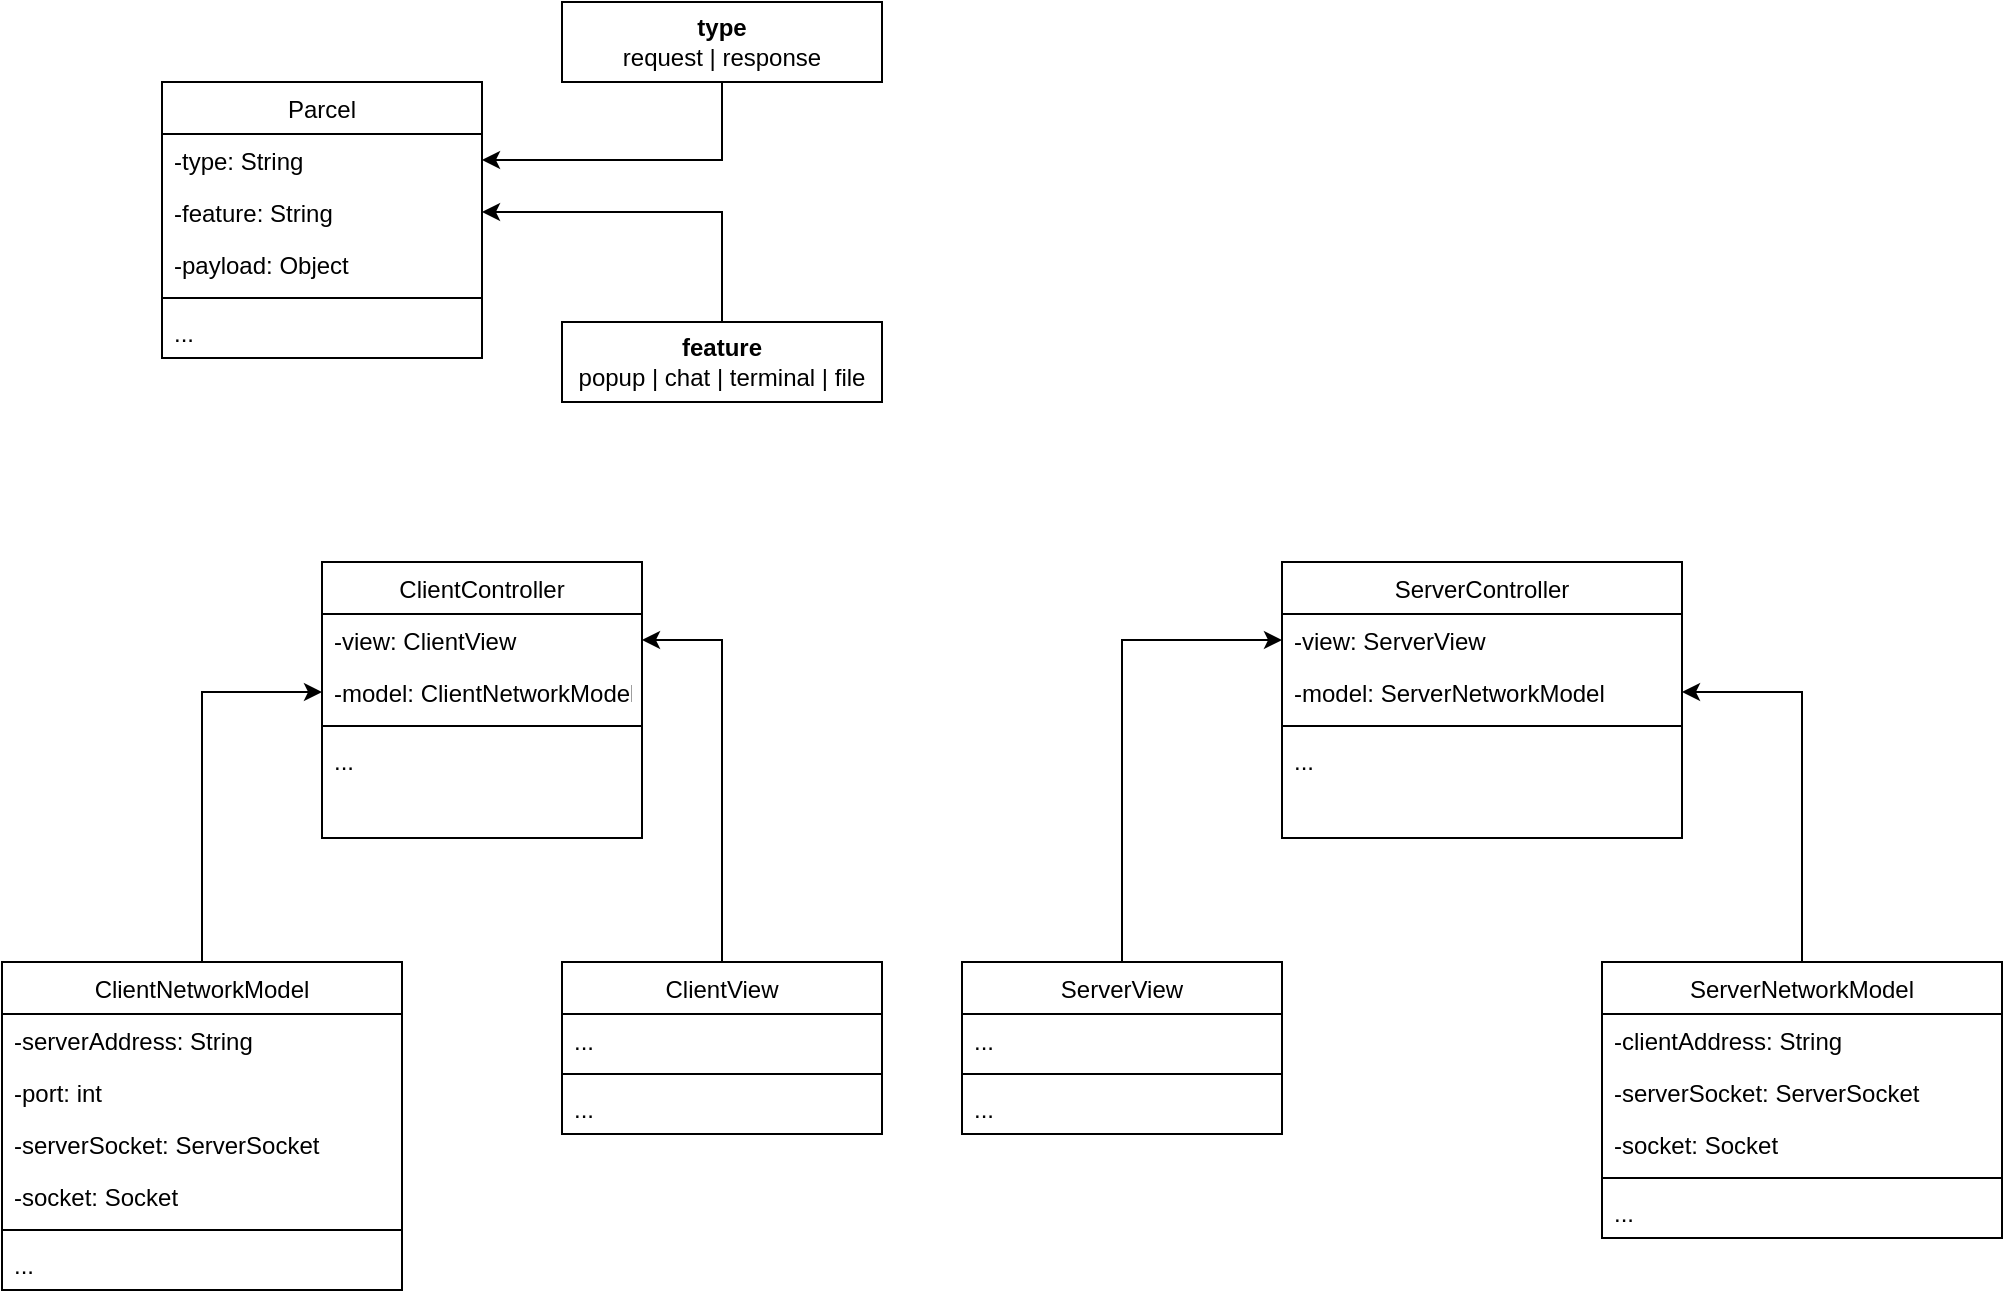 <mxfile version="14.6.6" type="google"><diagram id="C5RBs43oDa-KdzZeNtuy" name="Page-1"><mxGraphModel dx="1278" dy="588" grid="1" gridSize="10" guides="1" tooltips="1" connect="1" arrows="1" fold="1" page="1" pageScale="1" pageWidth="827" pageHeight="1169" math="0" shadow="0"><root><mxCell id="WIyWlLk6GJQsqaUBKTNV-0"/><mxCell id="WIyWlLk6GJQsqaUBKTNV-1" parent="WIyWlLk6GJQsqaUBKTNV-0"/><mxCell id="zkfFHV4jXpPFQw0GAbJ--6" value="ServerController" style="swimlane;fontStyle=0;align=center;verticalAlign=top;childLayout=stackLayout;horizontal=1;startSize=26;horizontalStack=0;resizeParent=1;resizeLast=0;collapsible=1;marginBottom=0;rounded=0;shadow=0;strokeWidth=1;" parent="WIyWlLk6GJQsqaUBKTNV-1" vertex="1"><mxGeometry x="720" y="360" width="200" height="138" as="geometry"><mxRectangle x="130" y="380" width="160" height="26" as="alternateBounds"/></mxGeometry></mxCell><mxCell id="zkfFHV4jXpPFQw0GAbJ--7" value="-view: ServerView" style="text;align=left;verticalAlign=top;spacingLeft=4;spacingRight=4;overflow=hidden;rotatable=0;points=[[0,0.5],[1,0.5]];portConstraint=eastwest;" parent="zkfFHV4jXpPFQw0GAbJ--6" vertex="1"><mxGeometry y="26" width="200" height="26" as="geometry"/></mxCell><mxCell id="zkfFHV4jXpPFQw0GAbJ--8" value="-model: ServerNetworkModel" style="text;align=left;verticalAlign=top;spacingLeft=4;spacingRight=4;overflow=hidden;rotatable=0;points=[[0,0.5],[1,0.5]];portConstraint=eastwest;rounded=0;shadow=0;html=0;" parent="zkfFHV4jXpPFQw0GAbJ--6" vertex="1"><mxGeometry y="52" width="200" height="26" as="geometry"/></mxCell><mxCell id="zkfFHV4jXpPFQw0GAbJ--9" value="" style="line;html=1;strokeWidth=1;align=left;verticalAlign=middle;spacingTop=-1;spacingLeft=3;spacingRight=3;rotatable=0;labelPosition=right;points=[];portConstraint=eastwest;" parent="zkfFHV4jXpPFQw0GAbJ--6" vertex="1"><mxGeometry y="78" width="200" height="8" as="geometry"/></mxCell><mxCell id="zkfFHV4jXpPFQw0GAbJ--11" value="..." style="text;align=left;verticalAlign=top;spacingLeft=4;spacingRight=4;overflow=hidden;rotatable=0;points=[[0,0.5],[1,0.5]];portConstraint=eastwest;" parent="zkfFHV4jXpPFQw0GAbJ--6" vertex="1"><mxGeometry y="86" width="200" height="26" as="geometry"/></mxCell><mxCell id="RxWASmUCeRKM9Ejxi1X4-29" style="edgeStyle=orthogonalEdgeStyle;rounded=0;orthogonalLoop=1;jettySize=auto;html=1;" edge="1" parent="WIyWlLk6GJQsqaUBKTNV-1" source="zkfFHV4jXpPFQw0GAbJ--13" target="zkfFHV4jXpPFQw0GAbJ--7"><mxGeometry relative="1" as="geometry"/></mxCell><mxCell id="zkfFHV4jXpPFQw0GAbJ--13" value="ServerView" style="swimlane;fontStyle=0;align=center;verticalAlign=top;childLayout=stackLayout;horizontal=1;startSize=26;horizontalStack=0;resizeParent=1;resizeLast=0;collapsible=1;marginBottom=0;rounded=0;shadow=0;strokeWidth=1;" parent="WIyWlLk6GJQsqaUBKTNV-1" vertex="1"><mxGeometry x="560" y="560" width="160" height="86" as="geometry"><mxRectangle x="340" y="380" width="170" height="26" as="alternateBounds"/></mxGeometry></mxCell><mxCell id="zkfFHV4jXpPFQw0GAbJ--14" value="..." style="text;align=left;verticalAlign=top;spacingLeft=4;spacingRight=4;overflow=hidden;rotatable=0;points=[[0,0.5],[1,0.5]];portConstraint=eastwest;" parent="zkfFHV4jXpPFQw0GAbJ--13" vertex="1"><mxGeometry y="26" width="160" height="26" as="geometry"/></mxCell><mxCell id="zkfFHV4jXpPFQw0GAbJ--15" value="" style="line;html=1;strokeWidth=1;align=left;verticalAlign=middle;spacingTop=-1;spacingLeft=3;spacingRight=3;rotatable=0;labelPosition=right;points=[];portConstraint=eastwest;" parent="zkfFHV4jXpPFQw0GAbJ--13" vertex="1"><mxGeometry y="52" width="160" height="8" as="geometry"/></mxCell><mxCell id="J8ovxvEvitUQPgTQ0-LW-12" value="..." style="text;align=left;verticalAlign=top;spacingLeft=4;spacingRight=4;overflow=hidden;rotatable=0;points=[[0,0.5],[1,0.5]];portConstraint=eastwest;" parent="zkfFHV4jXpPFQw0GAbJ--13" vertex="1"><mxGeometry y="60" width="160" height="26" as="geometry"/></mxCell><mxCell id="RxWASmUCeRKM9Ejxi1X4-30" style="edgeStyle=orthogonalEdgeStyle;rounded=0;orthogonalLoop=1;jettySize=auto;html=1;" edge="1" parent="WIyWlLk6GJQsqaUBKTNV-1" source="J8ovxvEvitUQPgTQ0-LW-0" target="zkfFHV4jXpPFQw0GAbJ--8"><mxGeometry relative="1" as="geometry"/></mxCell><mxCell id="J8ovxvEvitUQPgTQ0-LW-0" value="ServerNetworkModel" style="swimlane;fontStyle=0;align=center;verticalAlign=top;childLayout=stackLayout;horizontal=1;startSize=26;horizontalStack=0;resizeParent=1;resizeLast=0;collapsible=1;marginBottom=0;rounded=0;shadow=0;strokeWidth=1;" parent="WIyWlLk6GJQsqaUBKTNV-1" vertex="1"><mxGeometry x="880" y="560" width="200" height="138" as="geometry"><mxRectangle x="130" y="380" width="160" height="26" as="alternateBounds"/></mxGeometry></mxCell><mxCell id="RxWASmUCeRKM9Ejxi1X4-15" value="-clientAddress: String" style="text;align=left;verticalAlign=top;spacingLeft=4;spacingRight=4;overflow=hidden;rotatable=0;points=[[0,0.5],[1,0.5]];portConstraint=eastwest;rounded=0;shadow=0;html=0;" vertex="1" parent="J8ovxvEvitUQPgTQ0-LW-0"><mxGeometry y="26" width="200" height="26" as="geometry"/></mxCell><mxCell id="J8ovxvEvitUQPgTQ0-LW-2" value="-serverSocket: ServerSocket" style="text;align=left;verticalAlign=top;spacingLeft=4;spacingRight=4;overflow=hidden;rotatable=0;points=[[0,0.5],[1,0.5]];portConstraint=eastwest;rounded=0;shadow=0;html=0;" parent="J8ovxvEvitUQPgTQ0-LW-0" vertex="1"><mxGeometry y="52" width="200" height="26" as="geometry"/></mxCell><mxCell id="RxWASmUCeRKM9Ejxi1X4-14" value="-socket: Socket" style="text;align=left;verticalAlign=top;spacingLeft=4;spacingRight=4;overflow=hidden;rotatable=0;points=[[0,0.5],[1,0.5]];portConstraint=eastwest;rounded=0;shadow=0;html=0;" vertex="1" parent="J8ovxvEvitUQPgTQ0-LW-0"><mxGeometry y="78" width="200" height="26" as="geometry"/></mxCell><mxCell id="J8ovxvEvitUQPgTQ0-LW-3" value="" style="line;html=1;strokeWidth=1;align=left;verticalAlign=middle;spacingTop=-1;spacingLeft=3;spacingRight=3;rotatable=0;labelPosition=right;points=[];portConstraint=eastwest;" parent="J8ovxvEvitUQPgTQ0-LW-0" vertex="1"><mxGeometry y="104" width="200" height="8" as="geometry"/></mxCell><mxCell id="J8ovxvEvitUQPgTQ0-LW-4" value="..." style="text;align=left;verticalAlign=top;spacingLeft=4;spacingRight=4;overflow=hidden;rotatable=0;points=[[0,0.5],[1,0.5]];portConstraint=eastwest;" parent="J8ovxvEvitUQPgTQ0-LW-0" vertex="1"><mxGeometry y="112" width="200" height="26" as="geometry"/></mxCell><mxCell id="J8ovxvEvitUQPgTQ0-LW-5" value="Parcel" style="swimlane;fontStyle=0;align=center;verticalAlign=top;childLayout=stackLayout;horizontal=1;startSize=26;horizontalStack=0;resizeParent=1;resizeLast=0;collapsible=1;marginBottom=0;rounded=0;shadow=0;strokeWidth=1;" parent="WIyWlLk6GJQsqaUBKTNV-1" vertex="1"><mxGeometry x="160" y="120" width="160" height="138" as="geometry"><mxRectangle x="130" y="380" width="160" height="26" as="alternateBounds"/></mxGeometry></mxCell><mxCell id="RxWASmUCeRKM9Ejxi1X4-0" value="-type: String" style="text;align=left;verticalAlign=top;spacingLeft=4;spacingRight=4;overflow=hidden;rotatable=0;points=[[0,0.5],[1,0.5]];portConstraint=eastwest;" vertex="1" parent="J8ovxvEvitUQPgTQ0-LW-5"><mxGeometry y="26" width="160" height="26" as="geometry"/></mxCell><mxCell id="J8ovxvEvitUQPgTQ0-LW-6" value="-feature: String" style="text;align=left;verticalAlign=top;spacingLeft=4;spacingRight=4;overflow=hidden;rotatable=0;points=[[0,0.5],[1,0.5]];portConstraint=eastwest;" parent="J8ovxvEvitUQPgTQ0-LW-5" vertex="1"><mxGeometry y="52" width="160" height="26" as="geometry"/></mxCell><mxCell id="J8ovxvEvitUQPgTQ0-LW-7" value="-payload: Object" style="text;align=left;verticalAlign=top;spacingLeft=4;spacingRight=4;overflow=hidden;rotatable=0;points=[[0,0.5],[1,0.5]];portConstraint=eastwest;rounded=0;shadow=0;html=0;" parent="J8ovxvEvitUQPgTQ0-LW-5" vertex="1"><mxGeometry y="78" width="160" height="26" as="geometry"/></mxCell><mxCell id="J8ovxvEvitUQPgTQ0-LW-8" value="" style="line;html=1;strokeWidth=1;align=left;verticalAlign=middle;spacingTop=-1;spacingLeft=3;spacingRight=3;rotatable=0;labelPosition=right;points=[];portConstraint=eastwest;" parent="J8ovxvEvitUQPgTQ0-LW-5" vertex="1"><mxGeometry y="104" width="160" height="8" as="geometry"/></mxCell><mxCell id="J8ovxvEvitUQPgTQ0-LW-9" value="..." style="text;align=left;verticalAlign=top;spacingLeft=4;spacingRight=4;overflow=hidden;rotatable=0;points=[[0,0.5],[1,0.5]];portConstraint=eastwest;" parent="J8ovxvEvitUQPgTQ0-LW-5" vertex="1"><mxGeometry y="112" width="160" height="26" as="geometry"/></mxCell><mxCell id="RxWASmUCeRKM9Ejxi1X4-6" style="edgeStyle=orthogonalEdgeStyle;rounded=0;orthogonalLoop=1;jettySize=auto;html=1;" edge="1" parent="WIyWlLk6GJQsqaUBKTNV-1" source="RxWASmUCeRKM9Ejxi1X4-5" target="RxWASmUCeRKM9Ejxi1X4-0"><mxGeometry relative="1" as="geometry"/></mxCell><mxCell id="RxWASmUCeRKM9Ejxi1X4-5" value="&lt;b&gt;type&lt;/b&gt;&lt;br&gt;&lt;span&gt;request | response&lt;/span&gt;" style="rounded=0;whiteSpace=wrap;html=1;" vertex="1" parent="WIyWlLk6GJQsqaUBKTNV-1"><mxGeometry x="360" y="80" width="160" height="40" as="geometry"/></mxCell><mxCell id="RxWASmUCeRKM9Ejxi1X4-8" style="edgeStyle=orthogonalEdgeStyle;rounded=0;orthogonalLoop=1;jettySize=auto;html=1;" edge="1" parent="WIyWlLk6GJQsqaUBKTNV-1" source="RxWASmUCeRKM9Ejxi1X4-7" target="J8ovxvEvitUQPgTQ0-LW-6"><mxGeometry relative="1" as="geometry"/></mxCell><mxCell id="RxWASmUCeRKM9Ejxi1X4-7" value="&lt;b&gt;feature&lt;/b&gt;&lt;br&gt;popup | chat | terminal | file" style="rounded=0;whiteSpace=wrap;html=1;" vertex="1" parent="WIyWlLk6GJQsqaUBKTNV-1"><mxGeometry x="360" y="240" width="160" height="40" as="geometry"/></mxCell><mxCell id="RxWASmUCeRKM9Ejxi1X4-9" value="ClientController" style="swimlane;fontStyle=0;align=center;verticalAlign=top;childLayout=stackLayout;horizontal=1;startSize=26;horizontalStack=0;resizeParent=1;resizeLast=0;collapsible=1;marginBottom=0;rounded=0;shadow=0;strokeWidth=1;" vertex="1" parent="WIyWlLk6GJQsqaUBKTNV-1"><mxGeometry x="240" y="360" width="160" height="138" as="geometry"><mxRectangle x="130" y="380" width="160" height="26" as="alternateBounds"/></mxGeometry></mxCell><mxCell id="RxWASmUCeRKM9Ejxi1X4-10" value="-view: ClientView" style="text;align=left;verticalAlign=top;spacingLeft=4;spacingRight=4;overflow=hidden;rotatable=0;points=[[0,0.5],[1,0.5]];portConstraint=eastwest;" vertex="1" parent="RxWASmUCeRKM9Ejxi1X4-9"><mxGeometry y="26" width="160" height="26" as="geometry"/></mxCell><mxCell id="RxWASmUCeRKM9Ejxi1X4-11" value="-model: ClientNetworkModel" style="text;align=left;verticalAlign=top;spacingLeft=4;spacingRight=4;overflow=hidden;rotatable=0;points=[[0,0.5],[1,0.5]];portConstraint=eastwest;rounded=0;shadow=0;html=0;" vertex="1" parent="RxWASmUCeRKM9Ejxi1X4-9"><mxGeometry y="52" width="160" height="26" as="geometry"/></mxCell><mxCell id="RxWASmUCeRKM9Ejxi1X4-12" value="" style="line;html=1;strokeWidth=1;align=left;verticalAlign=middle;spacingTop=-1;spacingLeft=3;spacingRight=3;rotatable=0;labelPosition=right;points=[];portConstraint=eastwest;" vertex="1" parent="RxWASmUCeRKM9Ejxi1X4-9"><mxGeometry y="78" width="160" height="8" as="geometry"/></mxCell><mxCell id="RxWASmUCeRKM9Ejxi1X4-13" value="..." style="text;align=left;verticalAlign=top;spacingLeft=4;spacingRight=4;overflow=hidden;rotatable=0;points=[[0,0.5],[1,0.5]];portConstraint=eastwest;" vertex="1" parent="RxWASmUCeRKM9Ejxi1X4-9"><mxGeometry y="86" width="160" height="26" as="geometry"/></mxCell><mxCell id="RxWASmUCeRKM9Ejxi1X4-27" style="edgeStyle=orthogonalEdgeStyle;rounded=0;orthogonalLoop=1;jettySize=auto;html=1;" edge="1" parent="WIyWlLk6GJQsqaUBKTNV-1" source="RxWASmUCeRKM9Ejxi1X4-16" target="RxWASmUCeRKM9Ejxi1X4-11"><mxGeometry relative="1" as="geometry"/></mxCell><mxCell id="RxWASmUCeRKM9Ejxi1X4-16" value="ClientNetworkModel" style="swimlane;fontStyle=0;align=center;verticalAlign=top;childLayout=stackLayout;horizontal=1;startSize=26;horizontalStack=0;resizeParent=1;resizeLast=0;collapsible=1;marginBottom=0;rounded=0;shadow=0;strokeWidth=1;" vertex="1" parent="WIyWlLk6GJQsqaUBKTNV-1"><mxGeometry x="80" y="560" width="200" height="164" as="geometry"><mxRectangle x="130" y="380" width="160" height="26" as="alternateBounds"/></mxGeometry></mxCell><mxCell id="RxWASmUCeRKM9Ejxi1X4-17" value="-serverAddress: String" style="text;align=left;verticalAlign=top;spacingLeft=4;spacingRight=4;overflow=hidden;rotatable=0;points=[[0,0.5],[1,0.5]];portConstraint=eastwest;rounded=0;shadow=0;html=0;" vertex="1" parent="RxWASmUCeRKM9Ejxi1X4-16"><mxGeometry y="26" width="200" height="26" as="geometry"/></mxCell><mxCell id="RxWASmUCeRKM9Ejxi1X4-22" value="-port: int" style="text;align=left;verticalAlign=top;spacingLeft=4;spacingRight=4;overflow=hidden;rotatable=0;points=[[0,0.5],[1,0.5]];portConstraint=eastwest;rounded=0;shadow=0;html=0;" vertex="1" parent="RxWASmUCeRKM9Ejxi1X4-16"><mxGeometry y="52" width="200" height="26" as="geometry"/></mxCell><mxCell id="RxWASmUCeRKM9Ejxi1X4-18" value="-serverSocket: ServerSocket" style="text;align=left;verticalAlign=top;spacingLeft=4;spacingRight=4;overflow=hidden;rotatable=0;points=[[0,0.5],[1,0.5]];portConstraint=eastwest;rounded=0;shadow=0;html=0;" vertex="1" parent="RxWASmUCeRKM9Ejxi1X4-16"><mxGeometry y="78" width="200" height="26" as="geometry"/></mxCell><mxCell id="RxWASmUCeRKM9Ejxi1X4-19" value="-socket: Socket" style="text;align=left;verticalAlign=top;spacingLeft=4;spacingRight=4;overflow=hidden;rotatable=0;points=[[0,0.5],[1,0.5]];portConstraint=eastwest;rounded=0;shadow=0;html=0;" vertex="1" parent="RxWASmUCeRKM9Ejxi1X4-16"><mxGeometry y="104" width="200" height="26" as="geometry"/></mxCell><mxCell id="RxWASmUCeRKM9Ejxi1X4-20" value="" style="line;html=1;strokeWidth=1;align=left;verticalAlign=middle;spacingTop=-1;spacingLeft=3;spacingRight=3;rotatable=0;labelPosition=right;points=[];portConstraint=eastwest;" vertex="1" parent="RxWASmUCeRKM9Ejxi1X4-16"><mxGeometry y="130" width="200" height="8" as="geometry"/></mxCell><mxCell id="RxWASmUCeRKM9Ejxi1X4-21" value="..." style="text;align=left;verticalAlign=top;spacingLeft=4;spacingRight=4;overflow=hidden;rotatable=0;points=[[0,0.5],[1,0.5]];portConstraint=eastwest;" vertex="1" parent="RxWASmUCeRKM9Ejxi1X4-16"><mxGeometry y="138" width="200" height="26" as="geometry"/></mxCell><mxCell id="RxWASmUCeRKM9Ejxi1X4-28" style="edgeStyle=orthogonalEdgeStyle;rounded=0;orthogonalLoop=1;jettySize=auto;html=1;" edge="1" parent="WIyWlLk6GJQsqaUBKTNV-1" source="RxWASmUCeRKM9Ejxi1X4-23" target="RxWASmUCeRKM9Ejxi1X4-10"><mxGeometry relative="1" as="geometry"/></mxCell><mxCell id="RxWASmUCeRKM9Ejxi1X4-23" value="ClientView" style="swimlane;fontStyle=0;align=center;verticalAlign=top;childLayout=stackLayout;horizontal=1;startSize=26;horizontalStack=0;resizeParent=1;resizeLast=0;collapsible=1;marginBottom=0;rounded=0;shadow=0;strokeWidth=1;" vertex="1" parent="WIyWlLk6GJQsqaUBKTNV-1"><mxGeometry x="360" y="560" width="160" height="86" as="geometry"><mxRectangle x="340" y="380" width="170" height="26" as="alternateBounds"/></mxGeometry></mxCell><mxCell id="RxWASmUCeRKM9Ejxi1X4-24" value="..." style="text;align=left;verticalAlign=top;spacingLeft=4;spacingRight=4;overflow=hidden;rotatable=0;points=[[0,0.5],[1,0.5]];portConstraint=eastwest;" vertex="1" parent="RxWASmUCeRKM9Ejxi1X4-23"><mxGeometry y="26" width="160" height="26" as="geometry"/></mxCell><mxCell id="RxWASmUCeRKM9Ejxi1X4-25" value="" style="line;html=1;strokeWidth=1;align=left;verticalAlign=middle;spacingTop=-1;spacingLeft=3;spacingRight=3;rotatable=0;labelPosition=right;points=[];portConstraint=eastwest;" vertex="1" parent="RxWASmUCeRKM9Ejxi1X4-23"><mxGeometry y="52" width="160" height="8" as="geometry"/></mxCell><mxCell id="RxWASmUCeRKM9Ejxi1X4-26" value="..." style="text;align=left;verticalAlign=top;spacingLeft=4;spacingRight=4;overflow=hidden;rotatable=0;points=[[0,0.5],[1,0.5]];portConstraint=eastwest;" vertex="1" parent="RxWASmUCeRKM9Ejxi1X4-23"><mxGeometry y="60" width="160" height="26" as="geometry"/></mxCell></root></mxGraphModel></diagram></mxfile>